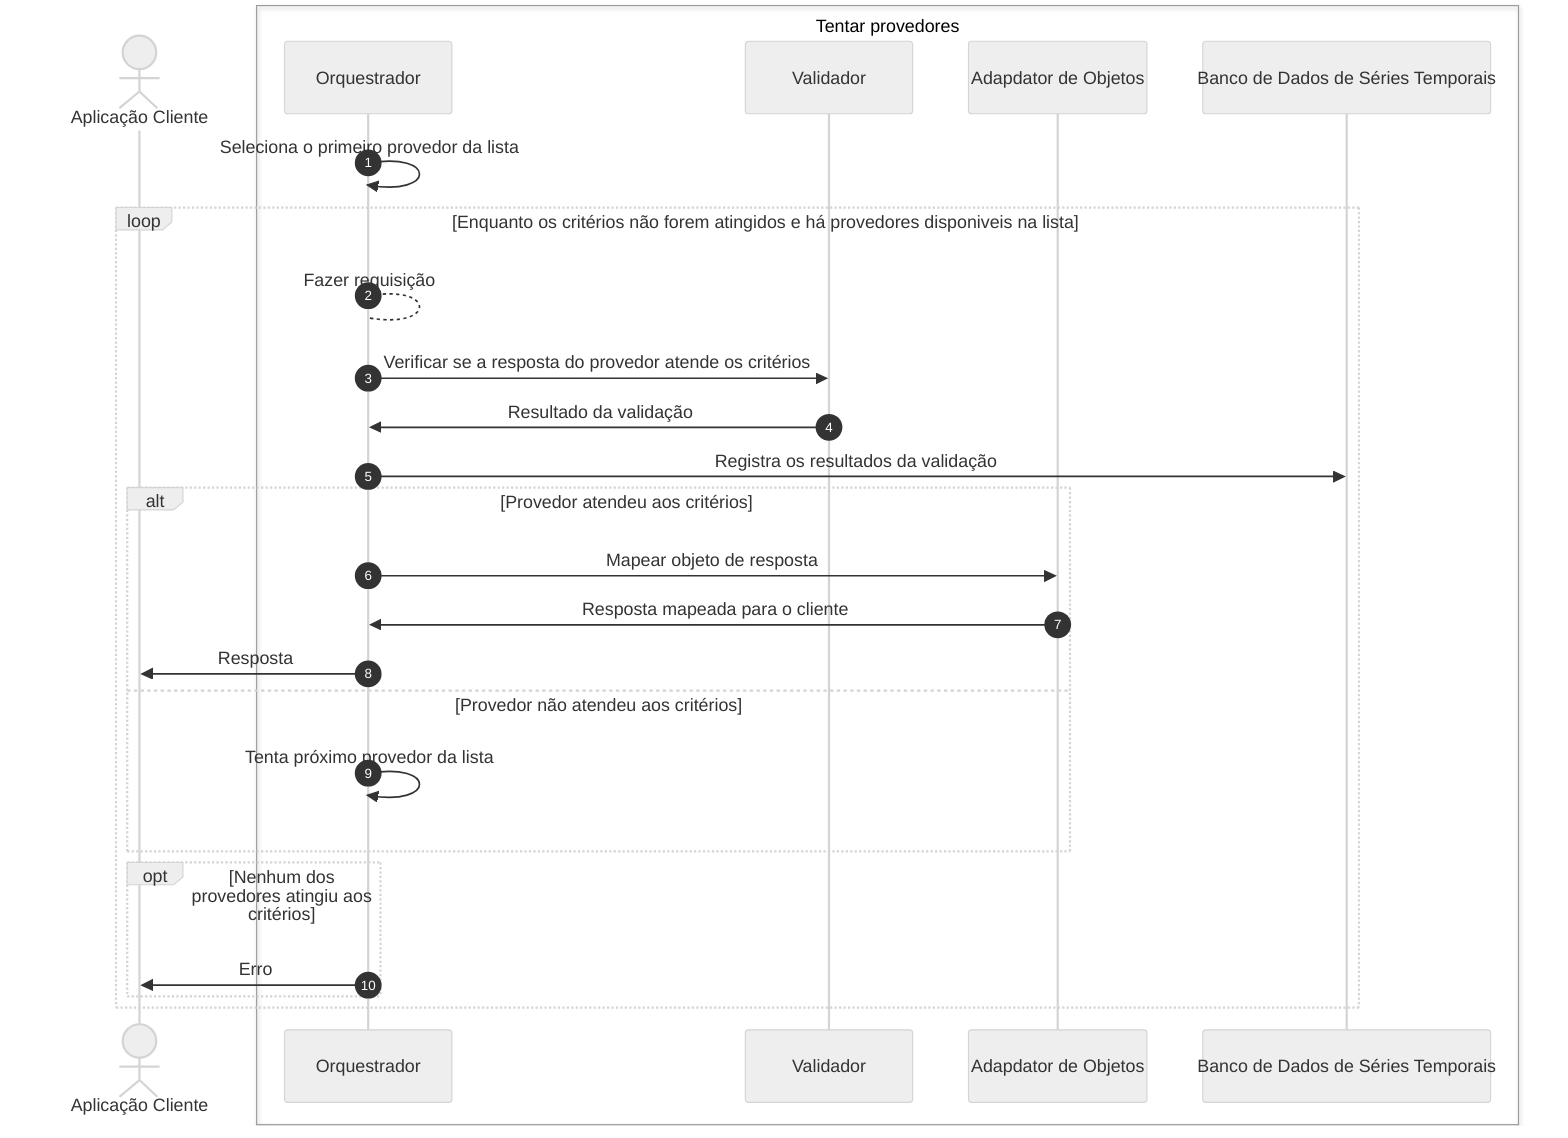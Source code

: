 %%{init: {'theme':'neutral'}}%%

sequenceDiagram
    actor Aplicação Cliente

    box Tentar provedores
    participant Orquestrador
    participant Validador
    participant Adapdator de Objetos
    participant Banco de Dados de Séries Temporais
    end
    
    autonumber
    Orquestrador ->> Orquestrador:  Seleciona o primeiro provedor da lista
    loop Enquanto os critérios não forem atingidos e há provedores disponiveis na lista
        Orquestrador --> Orquestrador: Fazer requisição
        Orquestrador->>Validador: Verificar se a resposta do provedor atende os critérios
        Validador->>Orquestrador: Resultado da validação
        Orquestrador->>Banco de Dados de Séries Temporais: Registra os resultados da validação
        alt Provedor atendeu aos critérios
            Orquestrador->>Adapdator de Objetos: Mapear objeto de resposta
            Adapdator de Objetos->>Orquestrador: Resposta mapeada para o cliente
            Orquestrador->>Aplicação Cliente: Resposta
        else Provedor não atendeu aos critérios
            Orquestrador->>Orquestrador: Tenta próximo provedor da lista 
        end
        opt Nenhum dos provedores atingiu aos critérios
            Orquestrador->>Aplicação Cliente: Erro
        end
    end